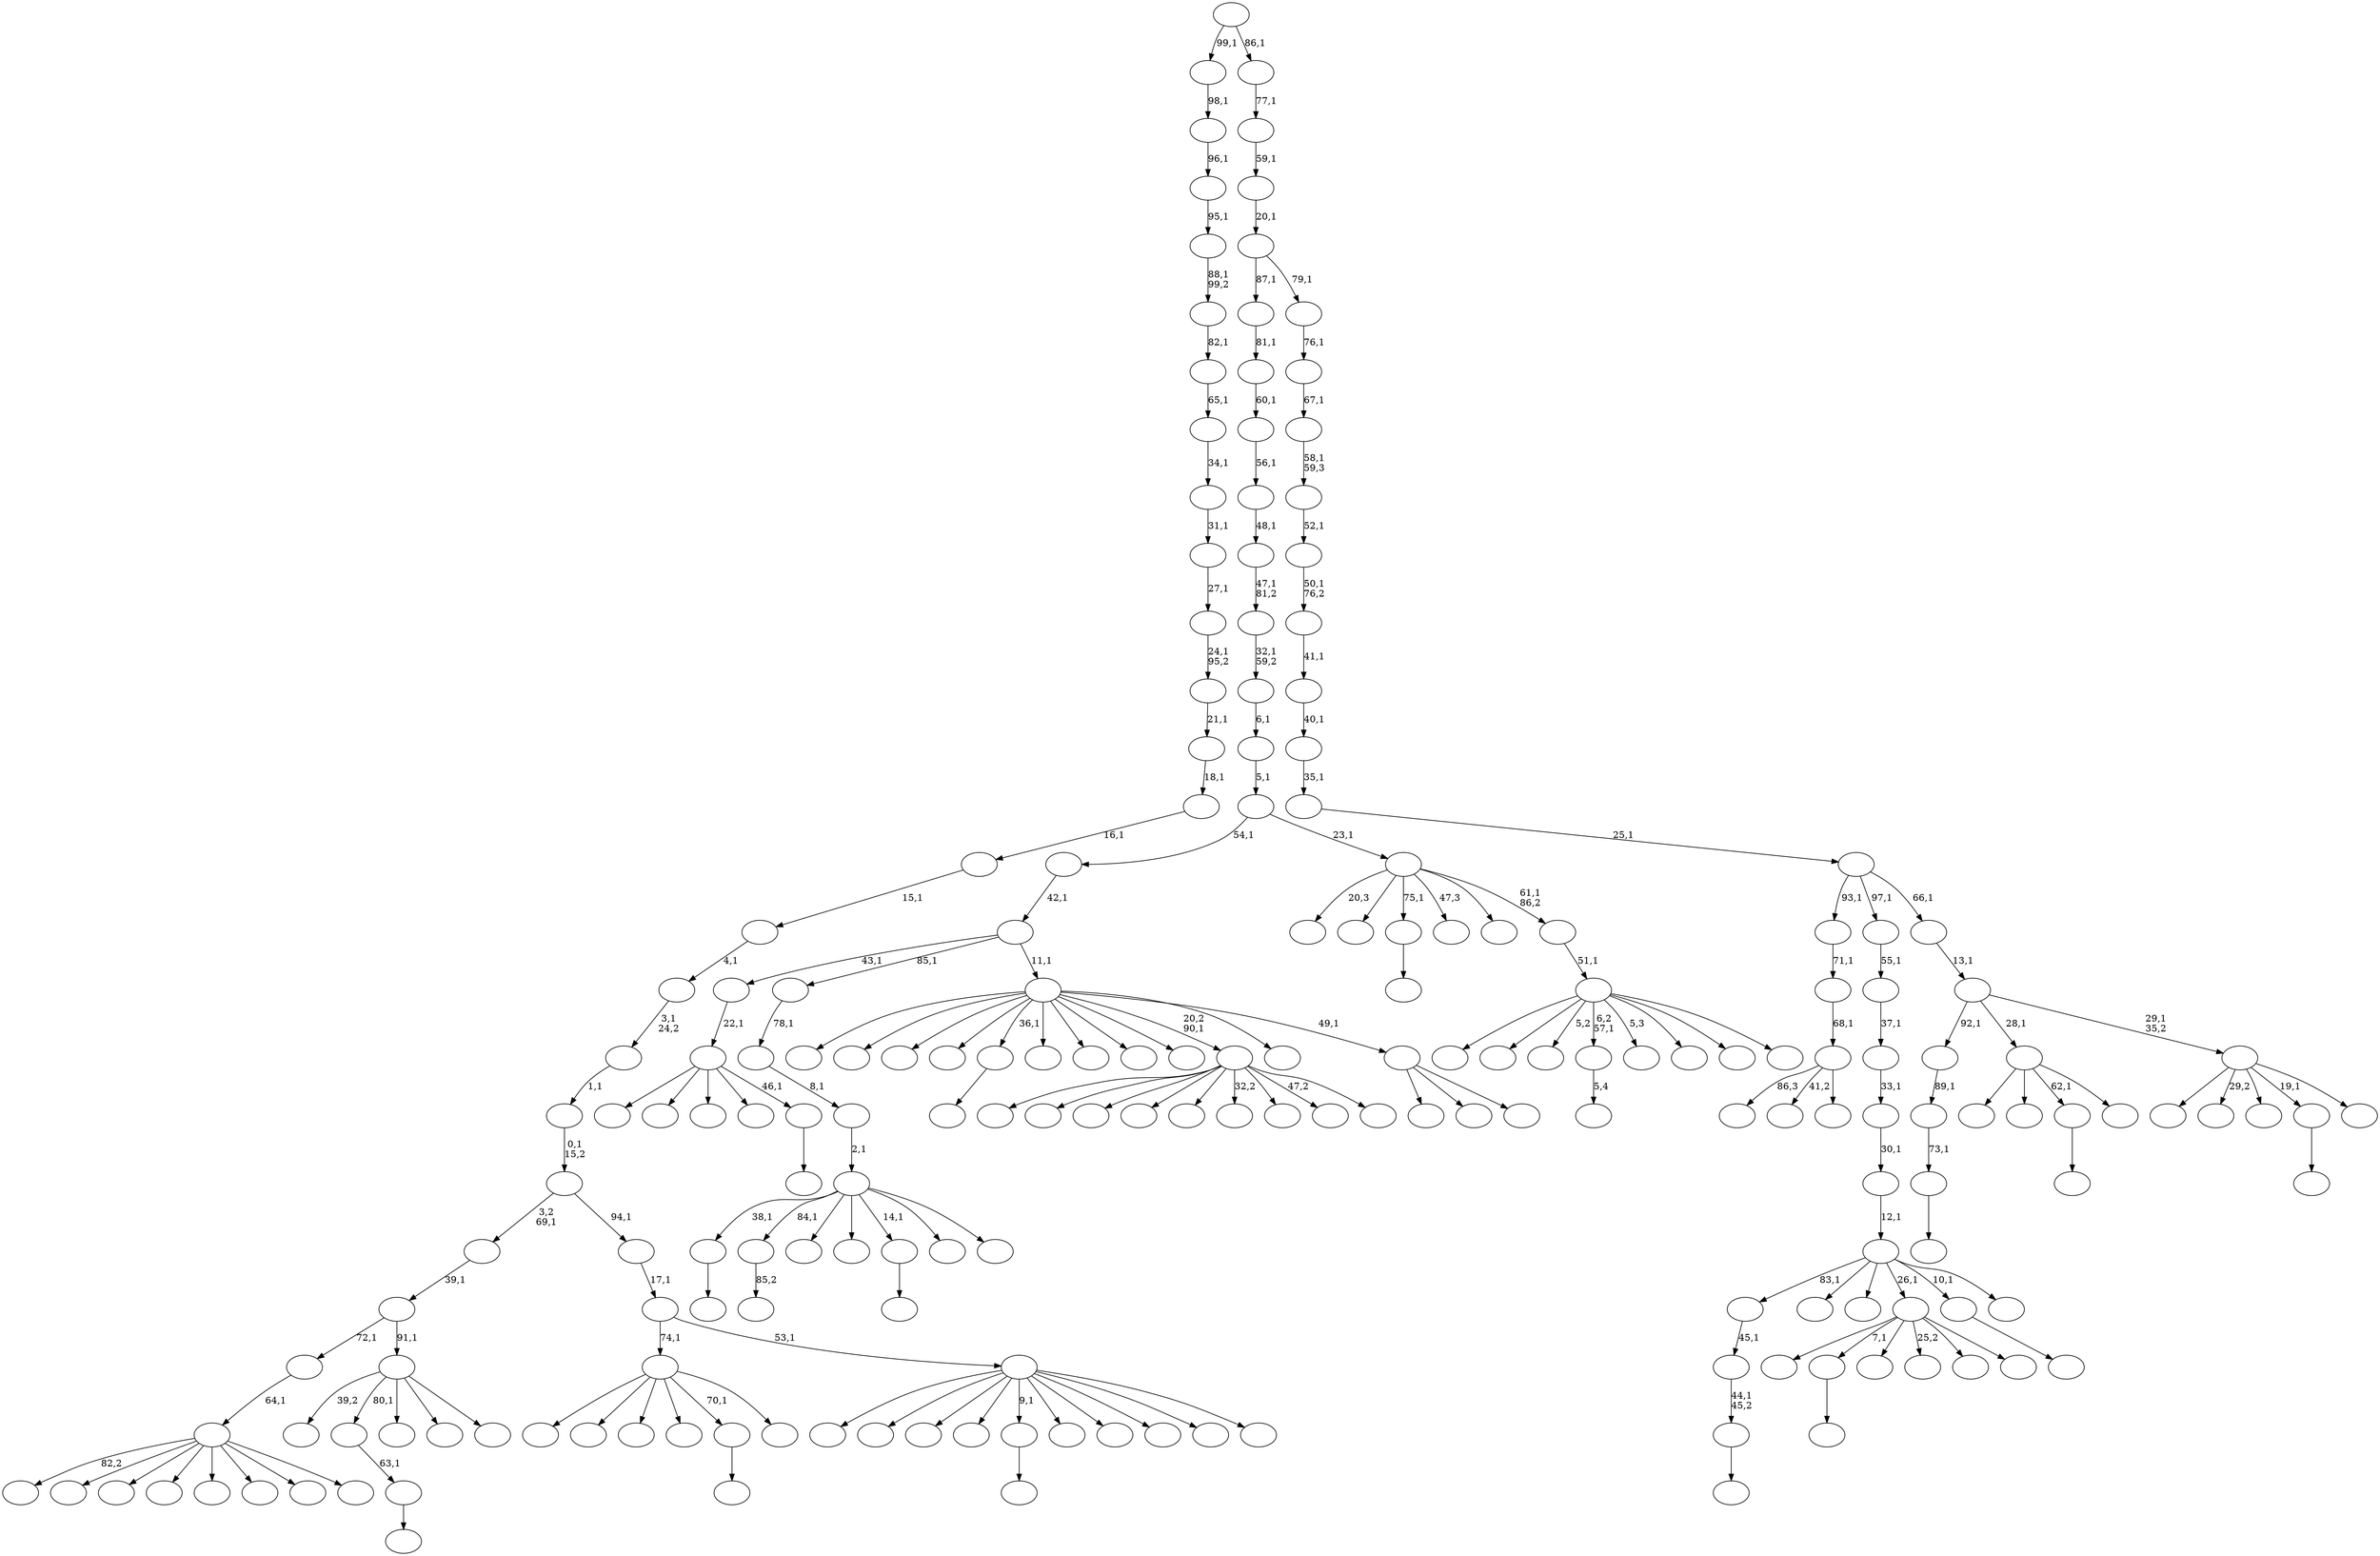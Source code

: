 digraph T {
	200 [label=""]
	199 [label=""]
	198 [label=""]
	197 [label=""]
	196 [label=""]
	195 [label=""]
	194 [label=""]
	193 [label=""]
	192 [label=""]
	191 [label=""]
	190 [label=""]
	189 [label=""]
	188 [label=""]
	187 [label=""]
	186 [label=""]
	185 [label=""]
	184 [label=""]
	183 [label=""]
	182 [label=""]
	181 [label=""]
	180 [label=""]
	179 [label=""]
	178 [label=""]
	177 [label=""]
	176 [label=""]
	175 [label=""]
	174 [label=""]
	173 [label=""]
	172 [label=""]
	171 [label=""]
	170 [label=""]
	169 [label=""]
	168 [label=""]
	167 [label=""]
	166 [label=""]
	165 [label=""]
	164 [label=""]
	163 [label=""]
	162 [label=""]
	161 [label=""]
	160 [label=""]
	159 [label=""]
	158 [label=""]
	157 [label=""]
	156 [label=""]
	155 [label=""]
	154 [label=""]
	153 [label=""]
	152 [label=""]
	151 [label=""]
	150 [label=""]
	149 [label=""]
	148 [label=""]
	147 [label=""]
	146 [label=""]
	145 [label=""]
	144 [label=""]
	143 [label=""]
	142 [label=""]
	141 [label=""]
	140 [label=""]
	139 [label=""]
	138 [label=""]
	137 [label=""]
	136 [label=""]
	135 [label=""]
	134 [label=""]
	133 [label=""]
	132 [label=""]
	131 [label=""]
	130 [label=""]
	129 [label=""]
	128 [label=""]
	127 [label=""]
	126 [label=""]
	125 [label=""]
	124 [label=""]
	123 [label=""]
	122 [label=""]
	121 [label=""]
	120 [label=""]
	119 [label=""]
	118 [label=""]
	117 [label=""]
	116 [label=""]
	115 [label=""]
	114 [label=""]
	113 [label=""]
	112 [label=""]
	111 [label=""]
	110 [label=""]
	109 [label=""]
	108 [label=""]
	107 [label=""]
	106 [label=""]
	105 [label=""]
	104 [label=""]
	103 [label=""]
	102 [label=""]
	101 [label=""]
	100 [label=""]
	99 [label=""]
	98 [label=""]
	97 [label=""]
	96 [label=""]
	95 [label=""]
	94 [label=""]
	93 [label=""]
	92 [label=""]
	91 [label=""]
	90 [label=""]
	89 [label=""]
	88 [label=""]
	87 [label=""]
	86 [label=""]
	85 [label=""]
	84 [label=""]
	83 [label=""]
	82 [label=""]
	81 [label=""]
	80 [label=""]
	79 [label=""]
	78 [label=""]
	77 [label=""]
	76 [label=""]
	75 [label=""]
	74 [label=""]
	73 [label=""]
	72 [label=""]
	71 [label=""]
	70 [label=""]
	69 [label=""]
	68 [label=""]
	67 [label=""]
	66 [label=""]
	65 [label=""]
	64 [label=""]
	63 [label=""]
	62 [label=""]
	61 [label=""]
	60 [label=""]
	59 [label=""]
	58 [label=""]
	57 [label=""]
	56 [label=""]
	55 [label=""]
	54 [label=""]
	53 [label=""]
	52 [label=""]
	51 [label=""]
	50 [label=""]
	49 [label=""]
	48 [label=""]
	47 [label=""]
	46 [label=""]
	45 [label=""]
	44 [label=""]
	43 [label=""]
	42 [label=""]
	41 [label=""]
	40 [label=""]
	39 [label=""]
	38 [label=""]
	37 [label=""]
	36 [label=""]
	35 [label=""]
	34 [label=""]
	33 [label=""]
	32 [label=""]
	31 [label=""]
	30 [label=""]
	29 [label=""]
	28 [label=""]
	27 [label=""]
	26 [label=""]
	25 [label=""]
	24 [label=""]
	23 [label=""]
	22 [label=""]
	21 [label=""]
	20 [label=""]
	19 [label=""]
	18 [label=""]
	17 [label=""]
	16 [label=""]
	15 [label=""]
	14 [label=""]
	13 [label=""]
	12 [label=""]
	11 [label=""]
	10 [label=""]
	9 [label=""]
	8 [label=""]
	7 [label=""]
	6 [label=""]
	5 [label=""]
	4 [label=""]
	3 [label=""]
	2 [label=""]
	1 [label=""]
	0 [label=""]
	196 -> 197 [label=""]
	190 -> 191 [label=""]
	183 -> 184 [label="85,2"]
	178 -> 179 [label=""]
	169 -> 170 [label="5,4"]
	165 -> 166 [label=""]
	164 -> 165 [label="44,1\n45,2"]
	163 -> 164 [label="45,1"]
	157 -> 158 [label=""]
	140 -> 141 [label=""]
	139 -> 148 [label=""]
	139 -> 147 [label=""]
	139 -> 144 [label=""]
	139 -> 143 [label=""]
	139 -> 140 [label="46,1"]
	138 -> 139 [label="22,1"]
	135 -> 136 [label=""]
	128 -> 129 [label=""]
	124 -> 125 [label=""]
	123 -> 124 [label="63,1"]
	119 -> 120 [label=""]
	110 -> 111 [label=""]
	107 -> 108 [label=""]
	104 -> 194 [label=""]
	104 -> 190 [label="7,1"]
	104 -> 137 [label=""]
	104 -> 132 [label="25,2"]
	104 -> 126 [label=""]
	104 -> 105 [label=""]
	100 -> 101 [label=""]
	97 -> 196 [label="38,1"]
	97 -> 183 [label="84,1"]
	97 -> 152 [label=""]
	97 -> 145 [label=""]
	97 -> 119 [label="14,1"]
	97 -> 117 [label=""]
	97 -> 98 [label=""]
	96 -> 97 [label="2,1"]
	95 -> 96 [label="8,1"]
	94 -> 95 [label="78,1"]
	90 -> 200 [label=""]
	90 -> 188 [label=""]
	90 -> 168 [label=""]
	90 -> 151 [label=""]
	90 -> 149 [label=""]
	90 -> 131 [label="32,2"]
	90 -> 113 [label=""]
	90 -> 93 [label="47,2"]
	90 -> 91 [label=""]
	88 -> 172 [label="86,3"]
	88 -> 112 [label="41,2"]
	88 -> 89 [label=""]
	87 -> 88 [label="68,1"]
	86 -> 87 [label="71,1"]
	83 -> 199 [label="82,2"]
	83 -> 174 [label=""]
	83 -> 155 [label=""]
	83 -> 146 [label=""]
	83 -> 122 [label=""]
	83 -> 116 [label=""]
	83 -> 109 [label=""]
	83 -> 84 [label=""]
	82 -> 83 [label="64,1"]
	80 -> 81 [label=""]
	79 -> 80 [label="73,1"]
	78 -> 79 [label="89,1"]
	76 -> 193 [label=""]
	76 -> 167 [label=""]
	76 -> 157 [label="62,1"]
	76 -> 77 [label=""]
	73 -> 185 [label=""]
	73 -> 156 [label=""]
	73 -> 142 [label=""]
	73 -> 134 [label=""]
	73 -> 110 [label="70,1"]
	73 -> 74 [label=""]
	70 -> 182 [label=""]
	70 -> 175 [label=""]
	70 -> 71 [label=""]
	69 -> 195 [label=""]
	69 -> 189 [label=""]
	69 -> 186 [label=""]
	69 -> 180 [label=""]
	69 -> 178 [label="36,1"]
	69 -> 162 [label=""]
	69 -> 127 [label=""]
	69 -> 121 [label=""]
	69 -> 106 [label=""]
	69 -> 90 [label="20,2\n90,1"]
	69 -> 72 [label=""]
	69 -> 70 [label="49,1"]
	68 -> 138 [label="43,1"]
	68 -> 94 [label="85,1"]
	68 -> 69 [label="11,1"]
	67 -> 68 [label="42,1"]
	65 -> 163 [label="83,1"]
	65 -> 159 [label=""]
	65 -> 153 [label=""]
	65 -> 104 [label="26,1"]
	65 -> 100 [label="10,1"]
	65 -> 66 [label=""]
	64 -> 65 [label="12,1"]
	63 -> 64 [label="30,1"]
	62 -> 63 [label="33,1"]
	61 -> 62 [label="37,1"]
	60 -> 61 [label="55,1"]
	57 -> 171 [label="39,2"]
	57 -> 123 [label="80,1"]
	57 -> 99 [label=""]
	57 -> 92 [label=""]
	57 -> 58 [label=""]
	56 -> 82 [label="72,1"]
	56 -> 57 [label="91,1"]
	55 -> 56 [label="39,1"]
	53 -> 173 [label=""]
	53 -> 160 [label=""]
	53 -> 150 [label=""]
	53 -> 133 [label=""]
	53 -> 128 [label="9,1"]
	53 -> 115 [label=""]
	53 -> 114 [label=""]
	53 -> 103 [label=""]
	53 -> 75 [label=""]
	53 -> 54 [label=""]
	52 -> 73 [label="74,1"]
	52 -> 53 [label="53,1"]
	51 -> 52 [label="17,1"]
	50 -> 55 [label="3,2\n69,1"]
	50 -> 51 [label="94,1"]
	49 -> 50 [label="0,1\n15,2"]
	48 -> 49 [label="1,1"]
	47 -> 48 [label="3,1\n24,2"]
	46 -> 47 [label="4,1"]
	45 -> 46 [label="15,1"]
	44 -> 45 [label="16,1"]
	43 -> 44 [label="18,1"]
	42 -> 43 [label="21,1"]
	41 -> 42 [label="24,1\n95,2"]
	40 -> 41 [label="27,1"]
	39 -> 40 [label="31,1"]
	38 -> 39 [label="34,1"]
	37 -> 38 [label="65,1"]
	36 -> 37 [label="82,1"]
	35 -> 36 [label="88,1\n99,2"]
	34 -> 35 [label="95,1"]
	33 -> 34 [label="96,1"]
	32 -> 33 [label="98,1"]
	30 -> 192 [label=""]
	30 -> 181 [label=""]
	30 -> 176 [label="5,2"]
	30 -> 169 [label="6,2\n57,1"]
	30 -> 130 [label="5,3"]
	30 -> 118 [label=""]
	30 -> 102 [label=""]
	30 -> 31 [label=""]
	29 -> 30 [label="51,1"]
	28 -> 198 [label="20,3"]
	28 -> 187 [label=""]
	28 -> 135 [label="75,1"]
	28 -> 85 [label="47,3"]
	28 -> 59 [label=""]
	28 -> 29 [label="61,1\n86,2"]
	27 -> 67 [label="54,1"]
	27 -> 28 [label="23,1"]
	26 -> 27 [label="5,1"]
	25 -> 26 [label="6,1"]
	24 -> 25 [label="32,1\n59,2"]
	23 -> 24 [label="47,1\n81,2"]
	22 -> 23 [label="48,1"]
	21 -> 22 [label="56,1"]
	20 -> 21 [label="60,1"]
	19 -> 20 [label="81,1"]
	17 -> 177 [label=""]
	17 -> 161 [label="29,2"]
	17 -> 154 [label=""]
	17 -> 107 [label="19,1"]
	17 -> 18 [label=""]
	16 -> 78 [label="92,1"]
	16 -> 76 [label="28,1"]
	16 -> 17 [label="29,1\n35,2"]
	15 -> 16 [label="13,1"]
	14 -> 86 [label="93,1"]
	14 -> 60 [label="97,1"]
	14 -> 15 [label="66,1"]
	13 -> 14 [label="25,1"]
	12 -> 13 [label="35,1"]
	11 -> 12 [label="40,1"]
	10 -> 11 [label="41,1"]
	9 -> 10 [label="50,1\n76,2"]
	8 -> 9 [label="52,1"]
	7 -> 8 [label="58,1\n59,3"]
	6 -> 7 [label="67,1"]
	5 -> 6 [label="76,1"]
	4 -> 19 [label="87,1"]
	4 -> 5 [label="79,1"]
	3 -> 4 [label="20,1"]
	2 -> 3 [label="59,1"]
	1 -> 2 [label="77,1"]
	0 -> 32 [label="99,1"]
	0 -> 1 [label="86,1"]
}
